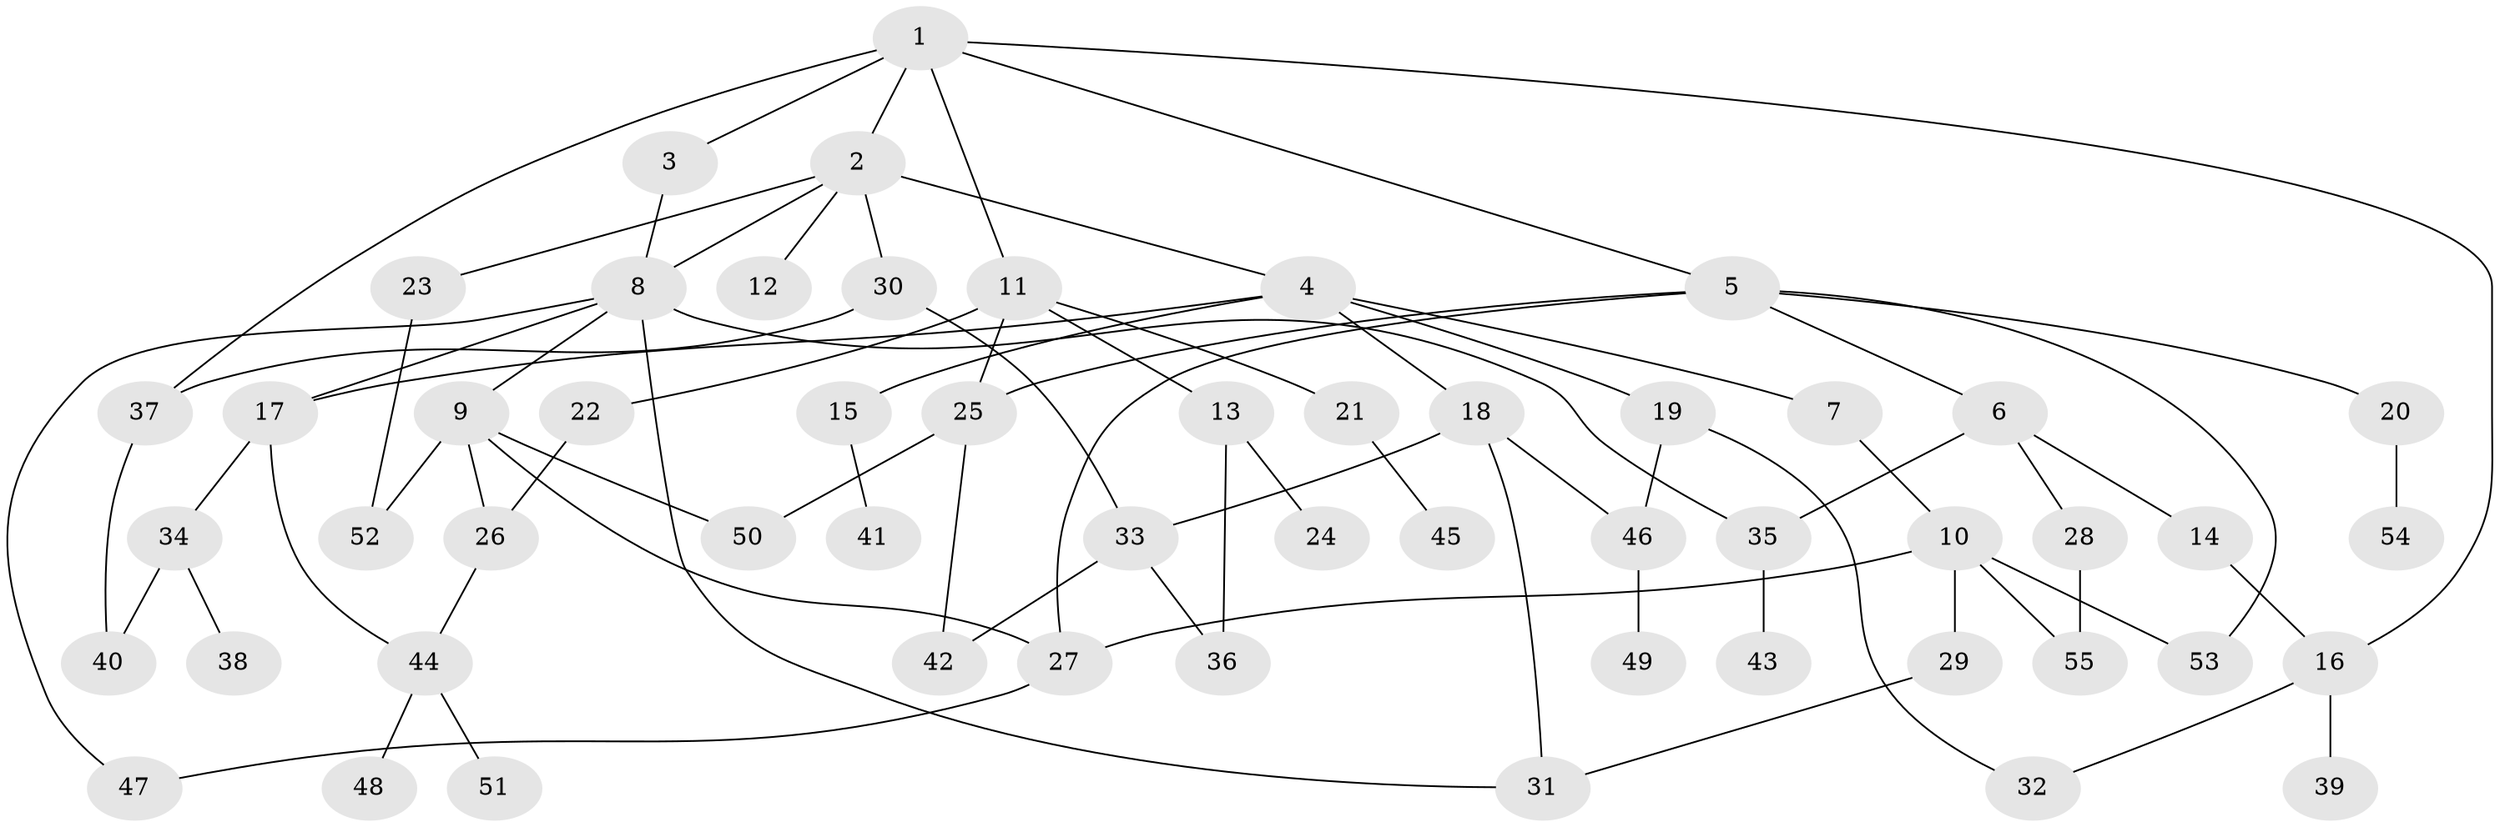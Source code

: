 // Generated by graph-tools (version 1.1) at 2025/25/03/09/25 03:25:31]
// undirected, 55 vertices, 77 edges
graph export_dot {
graph [start="1"]
  node [color=gray90,style=filled];
  1;
  2;
  3;
  4;
  5;
  6;
  7;
  8;
  9;
  10;
  11;
  12;
  13;
  14;
  15;
  16;
  17;
  18;
  19;
  20;
  21;
  22;
  23;
  24;
  25;
  26;
  27;
  28;
  29;
  30;
  31;
  32;
  33;
  34;
  35;
  36;
  37;
  38;
  39;
  40;
  41;
  42;
  43;
  44;
  45;
  46;
  47;
  48;
  49;
  50;
  51;
  52;
  53;
  54;
  55;
  1 -- 2;
  1 -- 3;
  1 -- 5;
  1 -- 11;
  1 -- 16;
  1 -- 37;
  2 -- 4;
  2 -- 12;
  2 -- 23;
  2 -- 30;
  2 -- 8;
  3 -- 8;
  4 -- 7;
  4 -- 15;
  4 -- 17;
  4 -- 18;
  4 -- 19;
  5 -- 6;
  5 -- 20;
  5 -- 25;
  5 -- 53;
  5 -- 27;
  6 -- 14;
  6 -- 28;
  6 -- 35;
  7 -- 10;
  8 -- 9;
  8 -- 35;
  8 -- 47;
  8 -- 17;
  8 -- 31;
  9 -- 52;
  9 -- 50;
  9 -- 26;
  9 -- 27;
  10 -- 27;
  10 -- 29;
  10 -- 53;
  10 -- 55;
  11 -- 13;
  11 -- 21;
  11 -- 22;
  11 -- 25;
  13 -- 24;
  13 -- 36;
  14 -- 16;
  15 -- 41;
  16 -- 39;
  16 -- 32;
  17 -- 34;
  17 -- 44;
  18 -- 33;
  18 -- 46;
  18 -- 31;
  19 -- 32;
  19 -- 46;
  20 -- 54;
  21 -- 45;
  22 -- 26;
  23 -- 52;
  25 -- 42;
  25 -- 50;
  26 -- 44;
  27 -- 47;
  28 -- 55;
  29 -- 31;
  30 -- 37;
  30 -- 33;
  33 -- 42;
  33 -- 36;
  34 -- 38;
  34 -- 40;
  35 -- 43;
  37 -- 40;
  44 -- 48;
  44 -- 51;
  46 -- 49;
}
